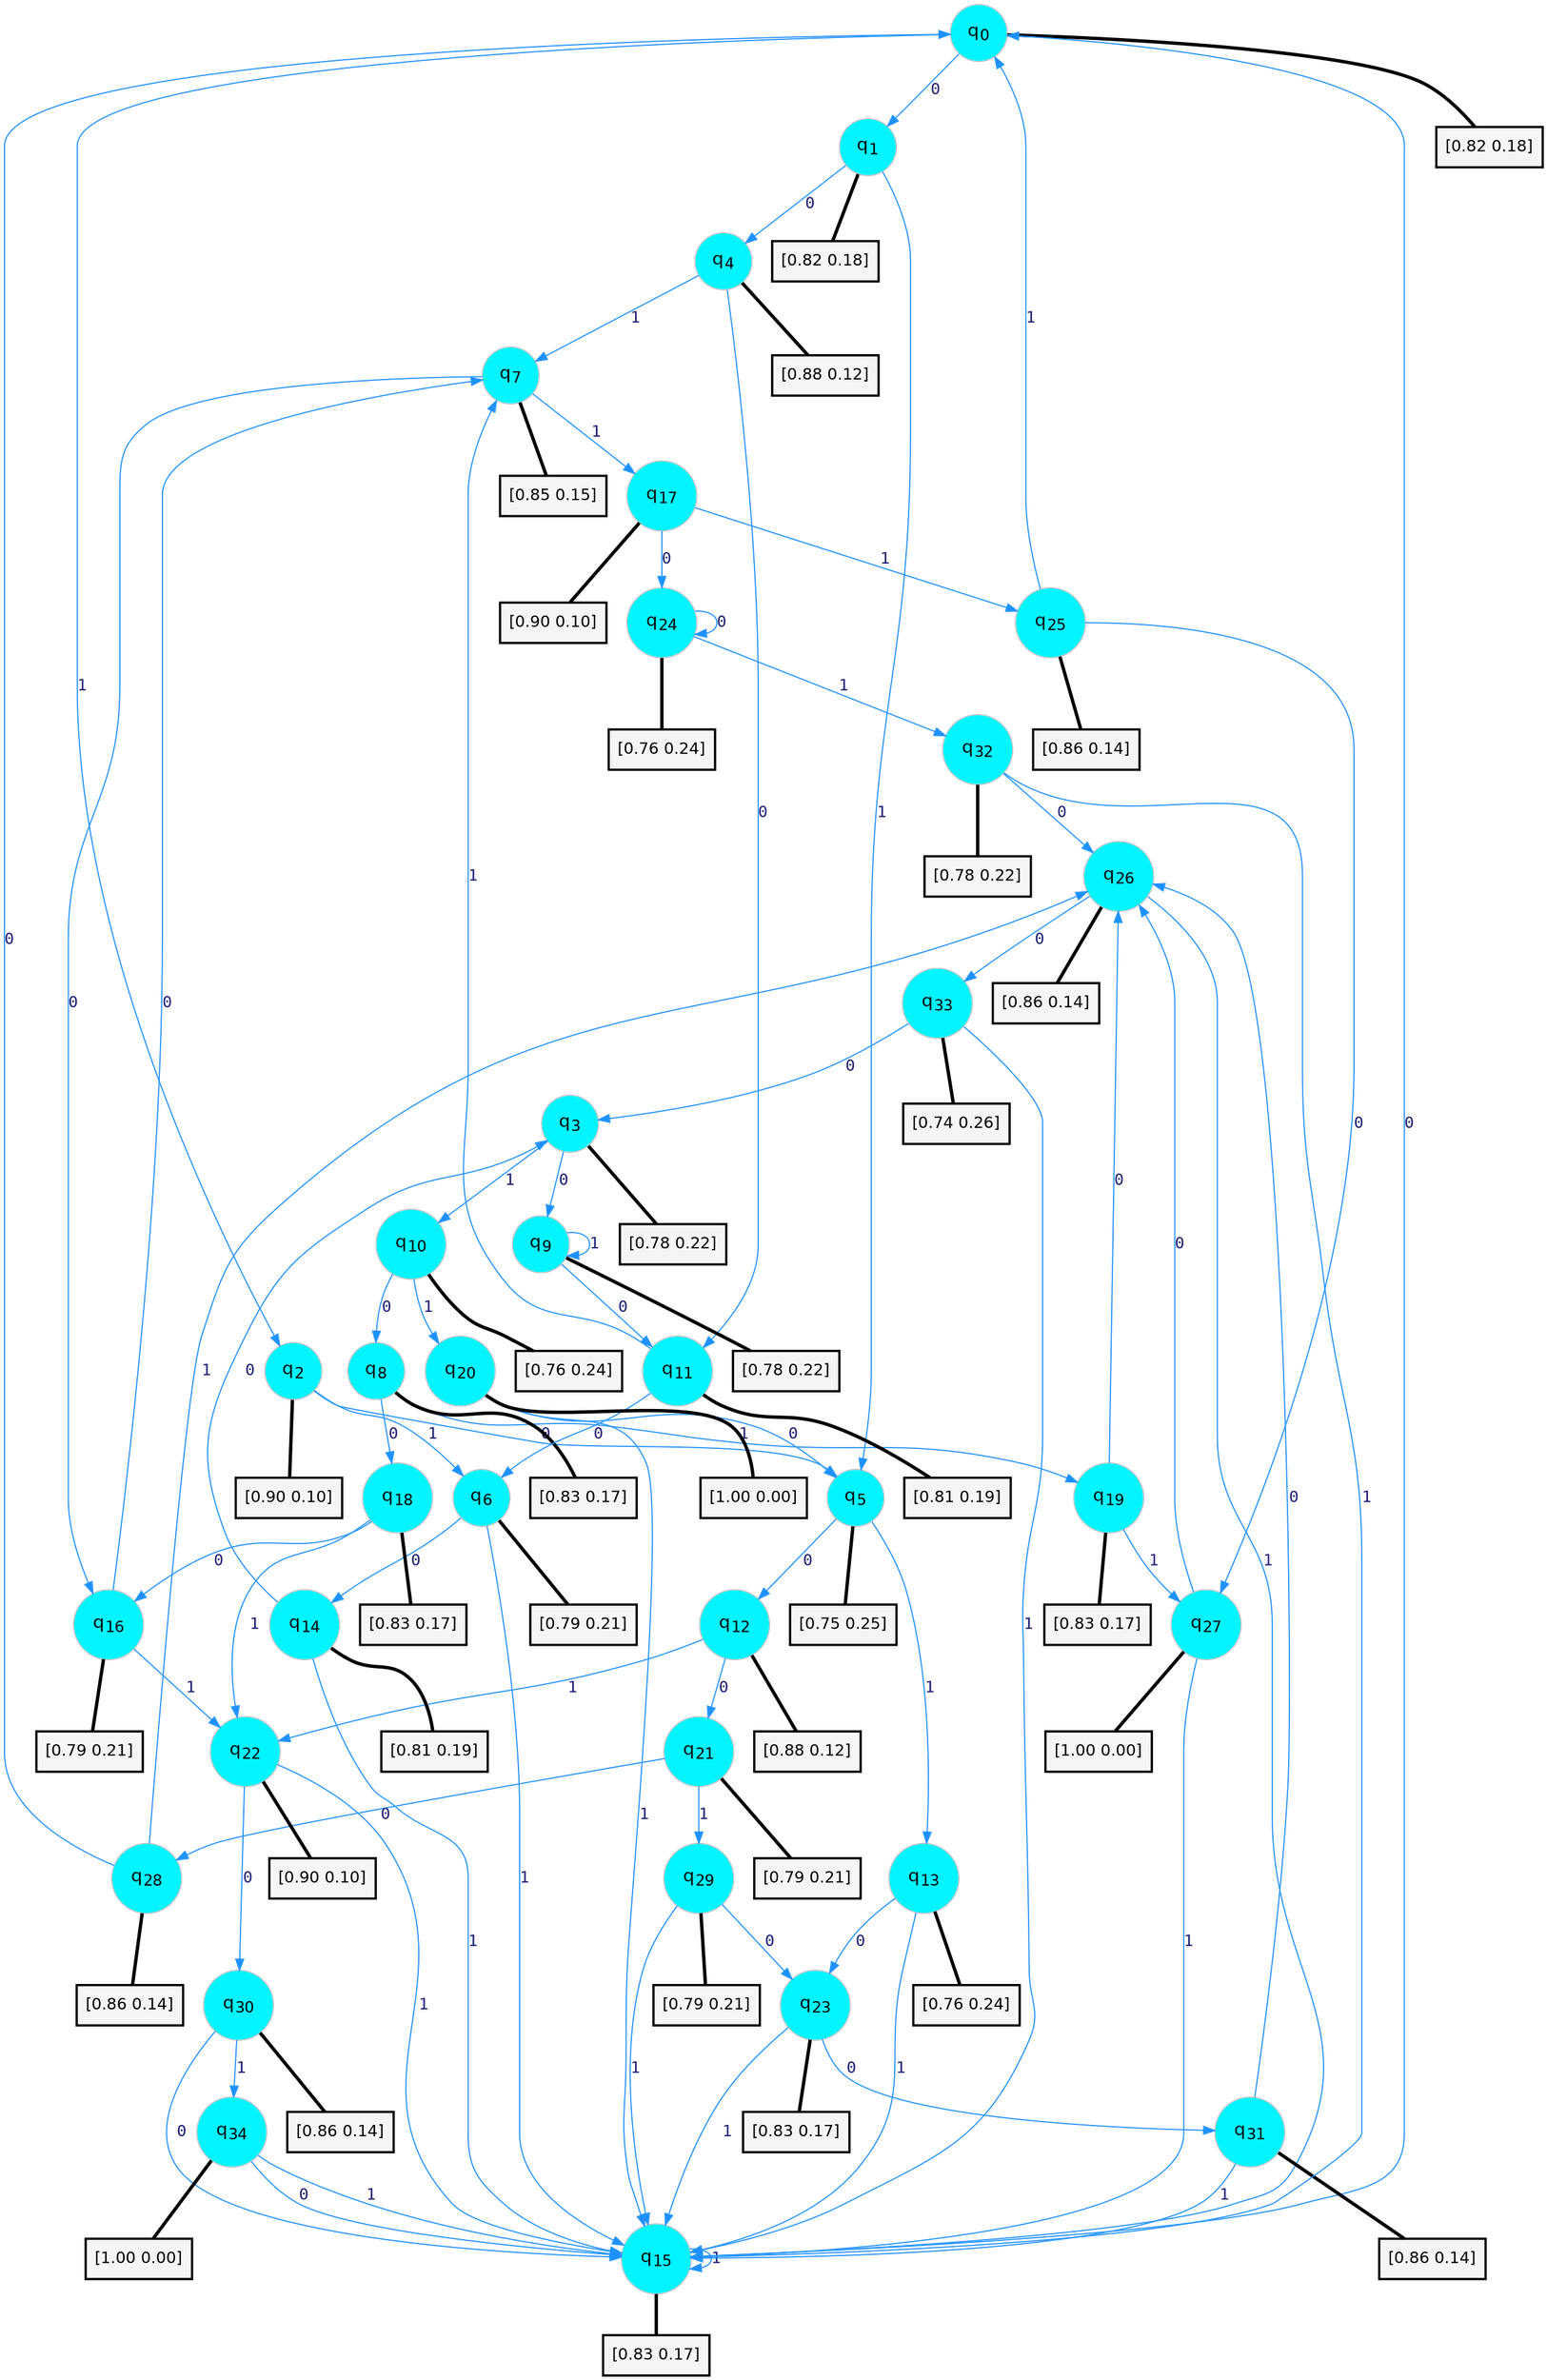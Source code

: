digraph G {
graph [
bgcolor=transparent, dpi=300, rankdir=TD, size="40,25"];
node [
color=gray, fillcolor=turquoise1, fontcolor=black, fontname=Helvetica, fontsize=16, fontweight=bold, shape=circle, style=filled];
edge [
arrowsize=1, color=dodgerblue1, fontcolor=midnightblue, fontname=courier, fontweight=bold, penwidth=1, style=solid, weight=20];
0[label=<q<SUB>0</SUB>>];
1[label=<q<SUB>1</SUB>>];
2[label=<q<SUB>2</SUB>>];
3[label=<q<SUB>3</SUB>>];
4[label=<q<SUB>4</SUB>>];
5[label=<q<SUB>5</SUB>>];
6[label=<q<SUB>6</SUB>>];
7[label=<q<SUB>7</SUB>>];
8[label=<q<SUB>8</SUB>>];
9[label=<q<SUB>9</SUB>>];
10[label=<q<SUB>10</SUB>>];
11[label=<q<SUB>11</SUB>>];
12[label=<q<SUB>12</SUB>>];
13[label=<q<SUB>13</SUB>>];
14[label=<q<SUB>14</SUB>>];
15[label=<q<SUB>15</SUB>>];
16[label=<q<SUB>16</SUB>>];
17[label=<q<SUB>17</SUB>>];
18[label=<q<SUB>18</SUB>>];
19[label=<q<SUB>19</SUB>>];
20[label=<q<SUB>20</SUB>>];
21[label=<q<SUB>21</SUB>>];
22[label=<q<SUB>22</SUB>>];
23[label=<q<SUB>23</SUB>>];
24[label=<q<SUB>24</SUB>>];
25[label=<q<SUB>25</SUB>>];
26[label=<q<SUB>26</SUB>>];
27[label=<q<SUB>27</SUB>>];
28[label=<q<SUB>28</SUB>>];
29[label=<q<SUB>29</SUB>>];
30[label=<q<SUB>30</SUB>>];
31[label=<q<SUB>31</SUB>>];
32[label=<q<SUB>32</SUB>>];
33[label=<q<SUB>33</SUB>>];
34[label=<q<SUB>34</SUB>>];
35[label="[0.82 0.18]", shape=box,fontcolor=black, fontname=Helvetica, fontsize=14, penwidth=2, fillcolor=whitesmoke,color=black];
36[label="[0.82 0.18]", shape=box,fontcolor=black, fontname=Helvetica, fontsize=14, penwidth=2, fillcolor=whitesmoke,color=black];
37[label="[0.90 0.10]", shape=box,fontcolor=black, fontname=Helvetica, fontsize=14, penwidth=2, fillcolor=whitesmoke,color=black];
38[label="[0.78 0.22]", shape=box,fontcolor=black, fontname=Helvetica, fontsize=14, penwidth=2, fillcolor=whitesmoke,color=black];
39[label="[0.88 0.12]", shape=box,fontcolor=black, fontname=Helvetica, fontsize=14, penwidth=2, fillcolor=whitesmoke,color=black];
40[label="[0.75 0.25]", shape=box,fontcolor=black, fontname=Helvetica, fontsize=14, penwidth=2, fillcolor=whitesmoke,color=black];
41[label="[0.79 0.21]", shape=box,fontcolor=black, fontname=Helvetica, fontsize=14, penwidth=2, fillcolor=whitesmoke,color=black];
42[label="[0.85 0.15]", shape=box,fontcolor=black, fontname=Helvetica, fontsize=14, penwidth=2, fillcolor=whitesmoke,color=black];
43[label="[0.83 0.17]", shape=box,fontcolor=black, fontname=Helvetica, fontsize=14, penwidth=2, fillcolor=whitesmoke,color=black];
44[label="[0.78 0.22]", shape=box,fontcolor=black, fontname=Helvetica, fontsize=14, penwidth=2, fillcolor=whitesmoke,color=black];
45[label="[0.76 0.24]", shape=box,fontcolor=black, fontname=Helvetica, fontsize=14, penwidth=2, fillcolor=whitesmoke,color=black];
46[label="[0.81 0.19]", shape=box,fontcolor=black, fontname=Helvetica, fontsize=14, penwidth=2, fillcolor=whitesmoke,color=black];
47[label="[0.88 0.12]", shape=box,fontcolor=black, fontname=Helvetica, fontsize=14, penwidth=2, fillcolor=whitesmoke,color=black];
48[label="[0.76 0.24]", shape=box,fontcolor=black, fontname=Helvetica, fontsize=14, penwidth=2, fillcolor=whitesmoke,color=black];
49[label="[0.81 0.19]", shape=box,fontcolor=black, fontname=Helvetica, fontsize=14, penwidth=2, fillcolor=whitesmoke,color=black];
50[label="[0.83 0.17]", shape=box,fontcolor=black, fontname=Helvetica, fontsize=14, penwidth=2, fillcolor=whitesmoke,color=black];
51[label="[0.79 0.21]", shape=box,fontcolor=black, fontname=Helvetica, fontsize=14, penwidth=2, fillcolor=whitesmoke,color=black];
52[label="[0.90 0.10]", shape=box,fontcolor=black, fontname=Helvetica, fontsize=14, penwidth=2, fillcolor=whitesmoke,color=black];
53[label="[0.83 0.17]", shape=box,fontcolor=black, fontname=Helvetica, fontsize=14, penwidth=2, fillcolor=whitesmoke,color=black];
54[label="[0.83 0.17]", shape=box,fontcolor=black, fontname=Helvetica, fontsize=14, penwidth=2, fillcolor=whitesmoke,color=black];
55[label="[1.00 0.00]", shape=box,fontcolor=black, fontname=Helvetica, fontsize=14, penwidth=2, fillcolor=whitesmoke,color=black];
56[label="[0.79 0.21]", shape=box,fontcolor=black, fontname=Helvetica, fontsize=14, penwidth=2, fillcolor=whitesmoke,color=black];
57[label="[0.90 0.10]", shape=box,fontcolor=black, fontname=Helvetica, fontsize=14, penwidth=2, fillcolor=whitesmoke,color=black];
58[label="[0.83 0.17]", shape=box,fontcolor=black, fontname=Helvetica, fontsize=14, penwidth=2, fillcolor=whitesmoke,color=black];
59[label="[0.76 0.24]", shape=box,fontcolor=black, fontname=Helvetica, fontsize=14, penwidth=2, fillcolor=whitesmoke,color=black];
60[label="[0.86 0.14]", shape=box,fontcolor=black, fontname=Helvetica, fontsize=14, penwidth=2, fillcolor=whitesmoke,color=black];
61[label="[0.86 0.14]", shape=box,fontcolor=black, fontname=Helvetica, fontsize=14, penwidth=2, fillcolor=whitesmoke,color=black];
62[label="[1.00 0.00]", shape=box,fontcolor=black, fontname=Helvetica, fontsize=14, penwidth=2, fillcolor=whitesmoke,color=black];
63[label="[0.86 0.14]", shape=box,fontcolor=black, fontname=Helvetica, fontsize=14, penwidth=2, fillcolor=whitesmoke,color=black];
64[label="[0.79 0.21]", shape=box,fontcolor=black, fontname=Helvetica, fontsize=14, penwidth=2, fillcolor=whitesmoke,color=black];
65[label="[0.86 0.14]", shape=box,fontcolor=black, fontname=Helvetica, fontsize=14, penwidth=2, fillcolor=whitesmoke,color=black];
66[label="[0.86 0.14]", shape=box,fontcolor=black, fontname=Helvetica, fontsize=14, penwidth=2, fillcolor=whitesmoke,color=black];
67[label="[0.78 0.22]", shape=box,fontcolor=black, fontname=Helvetica, fontsize=14, penwidth=2, fillcolor=whitesmoke,color=black];
68[label="[0.74 0.26]", shape=box,fontcolor=black, fontname=Helvetica, fontsize=14, penwidth=2, fillcolor=whitesmoke,color=black];
69[label="[1.00 0.00]", shape=box,fontcolor=black, fontname=Helvetica, fontsize=14, penwidth=2, fillcolor=whitesmoke,color=black];
0->1 [label=0];
0->2 [label=1];
0->35 [arrowhead=none, penwidth=3,color=black];
1->4 [label=0];
1->5 [label=1];
1->36 [arrowhead=none, penwidth=3,color=black];
2->5 [label=0];
2->6 [label=1];
2->37 [arrowhead=none, penwidth=3,color=black];
3->9 [label=0];
3->10 [label=1];
3->38 [arrowhead=none, penwidth=3,color=black];
4->11 [label=0];
4->7 [label=1];
4->39 [arrowhead=none, penwidth=3,color=black];
5->12 [label=0];
5->13 [label=1];
5->40 [arrowhead=none, penwidth=3,color=black];
6->14 [label=0];
6->15 [label=1];
6->41 [arrowhead=none, penwidth=3,color=black];
7->16 [label=0];
7->17 [label=1];
7->42 [arrowhead=none, penwidth=3,color=black];
8->18 [label=0];
8->19 [label=1];
8->43 [arrowhead=none, penwidth=3,color=black];
9->11 [label=0];
9->9 [label=1];
9->44 [arrowhead=none, penwidth=3,color=black];
10->8 [label=0];
10->20 [label=1];
10->45 [arrowhead=none, penwidth=3,color=black];
11->6 [label=0];
11->7 [label=1];
11->46 [arrowhead=none, penwidth=3,color=black];
12->21 [label=0];
12->22 [label=1];
12->47 [arrowhead=none, penwidth=3,color=black];
13->23 [label=0];
13->15 [label=1];
13->48 [arrowhead=none, penwidth=3,color=black];
14->3 [label=0];
14->15 [label=1];
14->49 [arrowhead=none, penwidth=3,color=black];
15->0 [label=0];
15->15 [label=1];
15->50 [arrowhead=none, penwidth=3,color=black];
16->7 [label=0];
16->22 [label=1];
16->51 [arrowhead=none, penwidth=3,color=black];
17->24 [label=0];
17->25 [label=1];
17->52 [arrowhead=none, penwidth=3,color=black];
18->16 [label=0];
18->22 [label=1];
18->53 [arrowhead=none, penwidth=3,color=black];
19->26 [label=0];
19->27 [label=1];
19->54 [arrowhead=none, penwidth=3,color=black];
20->5 [label=0];
20->15 [label=1];
20->55 [arrowhead=none, penwidth=3,color=black];
21->28 [label=0];
21->29 [label=1];
21->56 [arrowhead=none, penwidth=3,color=black];
22->30 [label=0];
22->15 [label=1];
22->57 [arrowhead=none, penwidth=3,color=black];
23->31 [label=0];
23->15 [label=1];
23->58 [arrowhead=none, penwidth=3,color=black];
24->24 [label=0];
24->32 [label=1];
24->59 [arrowhead=none, penwidth=3,color=black];
25->27 [label=0];
25->0 [label=1];
25->60 [arrowhead=none, penwidth=3,color=black];
26->33 [label=0];
26->15 [label=1];
26->61 [arrowhead=none, penwidth=3,color=black];
27->26 [label=0];
27->15 [label=1];
27->62 [arrowhead=none, penwidth=3,color=black];
28->0 [label=0];
28->26 [label=1];
28->63 [arrowhead=none, penwidth=3,color=black];
29->23 [label=0];
29->15 [label=1];
29->64 [arrowhead=none, penwidth=3,color=black];
30->15 [label=0];
30->34 [label=1];
30->65 [arrowhead=none, penwidth=3,color=black];
31->26 [label=0];
31->15 [label=1];
31->66 [arrowhead=none, penwidth=3,color=black];
32->26 [label=0];
32->15 [label=1];
32->67 [arrowhead=none, penwidth=3,color=black];
33->3 [label=0];
33->15 [label=1];
33->68 [arrowhead=none, penwidth=3,color=black];
34->15 [label=0];
34->15 [label=1];
34->69 [arrowhead=none, penwidth=3,color=black];
}
